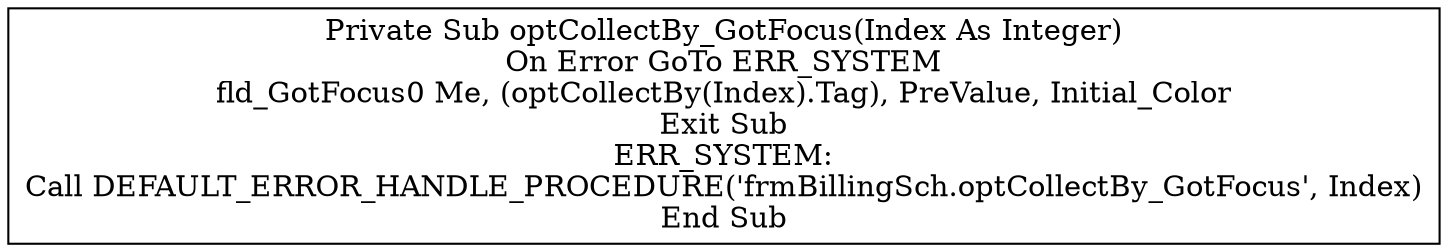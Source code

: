 digraph G{
Node_1 [ label ="Private Sub optCollectBy_GotFocus(Index As Integer)\nOn Error GoTo ERR_SYSTEM\nfld_GotFocus0 Me, (optCollectBy(Index).Tag), PreValue, Initial_Color\nExit Sub\nERR_SYSTEM:\nCall DEFAULT_ERROR_HANDLE_PROCEDURE('frmBillingSch.optCollectBy_GotFocus', Index)\nEnd Sub",shape="box"];
}
